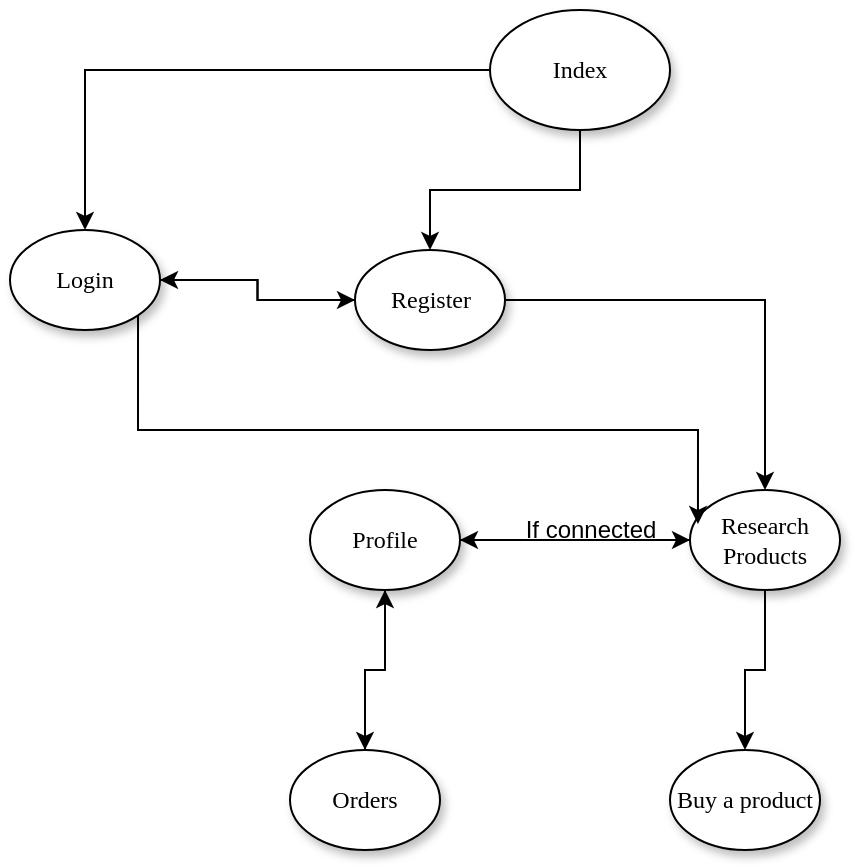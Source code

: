 <mxfile version="14.2.4" type="device"><diagram name="Page-1" id="42789a77-a242-8287-6e28-9cd8cfd52e62"><mxGraphModel dx="1108" dy="450" grid="1" gridSize="10" guides="1" tooltips="1" connect="1" arrows="1" fold="1" page="1" pageScale="1" pageWidth="1100" pageHeight="850" background="#ffffff" math="0" shadow="0"><root><mxCell id="0"/><mxCell id="1" parent="0"/><mxCell id="NDLxDc_7EJzTwp_k_piB-4" style="edgeStyle=orthogonalEdgeStyle;rounded=0;orthogonalLoop=1;jettySize=auto;html=1;" edge="1" parent="1" source="1ea317790d2ca983-1" target="1ea317790d2ca983-2"><mxGeometry relative="1" as="geometry"/></mxCell><mxCell id="NDLxDc_7EJzTwp_k_piB-5" style="edgeStyle=orthogonalEdgeStyle;rounded=0;orthogonalLoop=1;jettySize=auto;html=1;" edge="1" parent="1" source="1ea317790d2ca983-1" target="1ea317790d2ca983-9"><mxGeometry relative="1" as="geometry"/></mxCell><mxCell id="1ea317790d2ca983-1" value="Index" style="ellipse;whiteSpace=wrap;html=1;rounded=0;shadow=1;comic=0;labelBackgroundColor=none;strokeWidth=1;fontFamily=Verdana;fontSize=12;align=center;" parent="1" vertex="1"><mxGeometry x="450" y="80" width="90" height="60" as="geometry"/></mxCell><mxCell id="NDLxDc_7EJzTwp_k_piB-3" style="edgeStyle=orthogonalEdgeStyle;rounded=0;orthogonalLoop=1;jettySize=auto;html=1;" edge="1" parent="1" source="1ea317790d2ca983-2" target="1ea317790d2ca983-6"><mxGeometry relative="1" as="geometry"/></mxCell><mxCell id="NDLxDc_7EJzTwp_k_piB-6" style="edgeStyle=orthogonalEdgeStyle;rounded=0;orthogonalLoop=1;jettySize=auto;html=1;" edge="1" parent="1" source="1ea317790d2ca983-2" target="1ea317790d2ca983-9"><mxGeometry relative="1" as="geometry"/></mxCell><mxCell id="1ea317790d2ca983-2" value="&lt;span&gt;Register&lt;/span&gt;" style="ellipse;whiteSpace=wrap;html=1;rounded=0;shadow=1;comic=0;labelBackgroundColor=none;strokeWidth=1;fontFamily=Verdana;fontSize=12;align=center;" parent="1" vertex="1"><mxGeometry x="382.5" y="200" width="75" height="50" as="geometry"/></mxCell><mxCell id="1ea317790d2ca983-3" value="&lt;span&gt;Buy a product&lt;/span&gt;" style="ellipse;whiteSpace=wrap;html=1;rounded=0;shadow=1;comic=0;labelBackgroundColor=none;strokeWidth=1;fontFamily=Verdana;fontSize=12;align=center;" parent="1" vertex="1"><mxGeometry x="540" y="450" width="75" height="50" as="geometry"/></mxCell><mxCell id="NDLxDc_7EJzTwp_k_piB-12" style="edgeStyle=orthogonalEdgeStyle;rounded=0;orthogonalLoop=1;jettySize=auto;html=1;entryX=0.5;entryY=1;entryDx=0;entryDy=0;" edge="1" parent="1" source="1ea317790d2ca983-4" target="1ea317790d2ca983-7"><mxGeometry relative="1" as="geometry"/></mxCell><mxCell id="1ea317790d2ca983-4" value="&lt;span&gt;Orders&lt;/span&gt;" style="ellipse;whiteSpace=wrap;html=1;rounded=0;shadow=1;comic=0;labelBackgroundColor=none;strokeWidth=1;fontFamily=Verdana;fontSize=12;align=center;" parent="1" vertex="1"><mxGeometry x="350" y="450" width="75" height="50" as="geometry"/></mxCell><mxCell id="NDLxDc_7EJzTwp_k_piB-7" style="edgeStyle=orthogonalEdgeStyle;rounded=0;orthogonalLoop=1;jettySize=auto;html=1;entryX=1;entryY=0.5;entryDx=0;entryDy=0;" edge="1" parent="1" source="1ea317790d2ca983-6" target="1ea317790d2ca983-7"><mxGeometry relative="1" as="geometry"/></mxCell><mxCell id="NDLxDc_7EJzTwp_k_piB-8" style="edgeStyle=orthogonalEdgeStyle;rounded=0;orthogonalLoop=1;jettySize=auto;html=1;" edge="1" parent="1" source="1ea317790d2ca983-6" target="1ea317790d2ca983-3"><mxGeometry relative="1" as="geometry"/></mxCell><mxCell id="1ea317790d2ca983-6" value="Research Products" style="ellipse;whiteSpace=wrap;html=1;rounded=0;shadow=1;comic=0;labelBackgroundColor=none;strokeWidth=1;fontFamily=Verdana;fontSize=12;align=center;" parent="1" vertex="1"><mxGeometry x="550" y="320" width="75" height="50" as="geometry"/></mxCell><mxCell id="NDLxDc_7EJzTwp_k_piB-9" style="edgeStyle=orthogonalEdgeStyle;rounded=0;orthogonalLoop=1;jettySize=auto;html=1;" edge="1" parent="1" source="1ea317790d2ca983-7" target="1ea317790d2ca983-4"><mxGeometry relative="1" as="geometry"/></mxCell><mxCell id="NDLxDc_7EJzTwp_k_piB-11" style="edgeStyle=orthogonalEdgeStyle;rounded=0;orthogonalLoop=1;jettySize=auto;html=1;" edge="1" parent="1" source="1ea317790d2ca983-7" target="1ea317790d2ca983-6"><mxGeometry relative="1" as="geometry"/></mxCell><mxCell id="1ea317790d2ca983-7" value="&lt;span&gt;Profile&lt;/span&gt;" style="ellipse;whiteSpace=wrap;html=1;rounded=0;shadow=1;comic=0;labelBackgroundColor=none;strokeWidth=1;fontFamily=Verdana;fontSize=12;align=center;" parent="1" vertex="1"><mxGeometry x="360" y="320" width="75" height="50" as="geometry"/></mxCell><mxCell id="NDLxDc_7EJzTwp_k_piB-1" style="edgeStyle=orthogonalEdgeStyle;rounded=0;orthogonalLoop=1;jettySize=auto;html=1;entryX=0;entryY=0.5;entryDx=0;entryDy=0;" edge="1" parent="1" source="1ea317790d2ca983-9" target="1ea317790d2ca983-2"><mxGeometry relative="1" as="geometry"/></mxCell><mxCell id="1ea317790d2ca983-9" value="Login" style="ellipse;whiteSpace=wrap;html=1;rounded=0;shadow=1;comic=0;labelBackgroundColor=none;strokeWidth=1;fontFamily=Verdana;fontSize=12;align=center;" parent="1" vertex="1"><mxGeometry x="210" y="190" width="75" height="50" as="geometry"/></mxCell><mxCell id="NDLxDc_7EJzTwp_k_piB-2" value="" style="edgeStyle=orthogonalEdgeStyle;rounded=0;orthogonalLoop=1;jettySize=auto;html=1;entryX=0.053;entryY=0.34;entryDx=0;entryDy=0;entryPerimeter=0;exitX=1;exitY=1;exitDx=0;exitDy=0;" edge="1" parent="1" source="1ea317790d2ca983-9" target="1ea317790d2ca983-6"><mxGeometry relative="1" as="geometry"><Array as="points"><mxPoint x="274" y="290"/><mxPoint x="554" y="290"/></Array></mxGeometry></mxCell><mxCell id="NDLxDc_7EJzTwp_k_piB-10" value="If connected" style="text;html=1;align=center;verticalAlign=middle;resizable=0;points=[];autosize=1;" vertex="1" parent="1"><mxGeometry x="460" y="330" width="80" height="20" as="geometry"/></mxCell></root></mxGraphModel></diagram></mxfile>